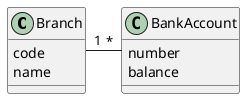 @startuml

class Branch {
  code
  name
}

class BankAccount {
  number
  balance
}

Branch "1" - "*" BankAccount

@enduml
